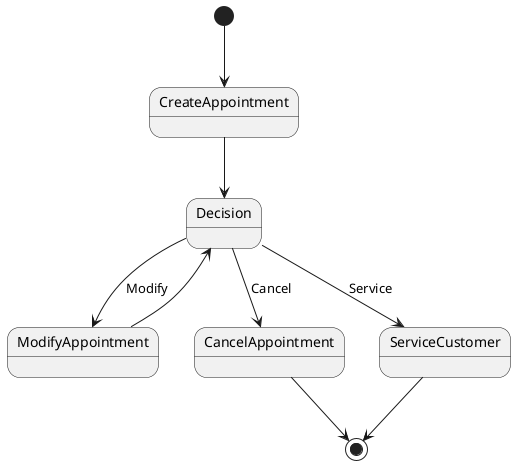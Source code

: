 @startuml

[*] --> CreateAppointment

CreateAppointment --> Decision

Decision --> ModifyAppointment : Modify
ModifyAppointment --> Decision

Decision --> CancelAppointment : Cancel
CancelAppointment --> [*]

Decision --> ServiceCustomer : Service
ServiceCustomer --> [*]

@enduml